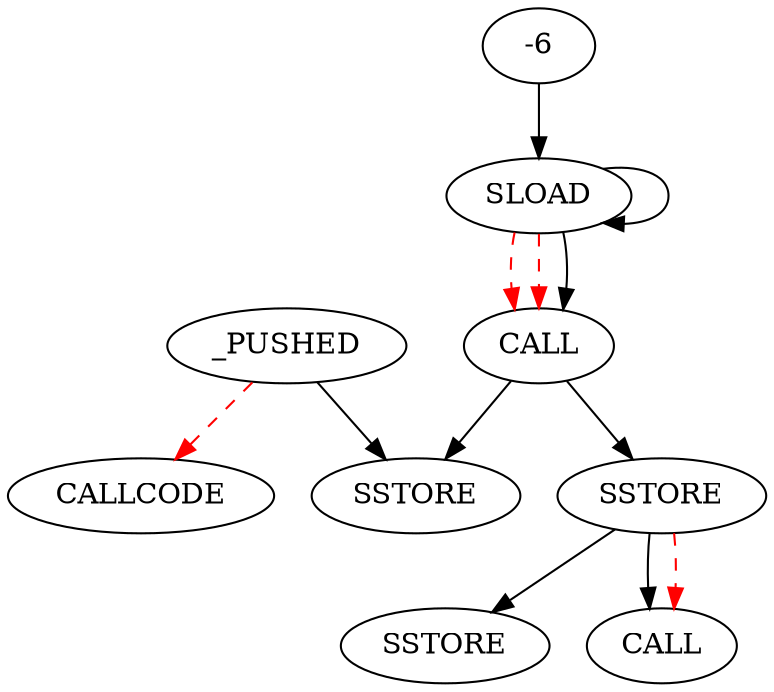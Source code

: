 // TEST
digraph {
	n12 [label=CALLCODE shape=oval]
	n2 [label=CALL shape=oval]
	n4 [label=SSTORE shape=oval]
	n11 [label=SSTORE shape=oval]
	n0 [label=_PUSHED shape=oval]
	n6 [label=CALL shape=oval]
	n3 [label=SSTORE shape=oval]
	n1 [label=SLOAD shape=oval]
	n0 -> n12 [label="" color=red style=dashed]
	n1 -> n2 [label="" color=red style=dashed]
	n1 -> n2 [label="" color=red style=dashed]
	n1 -> n2 [label="" color="" style=solid]
	n2 -> n4 [label="" color="" style=solid]
	n4 -> n11 [label="" color="" style=solid]
	n4 -> n6 [label="" color="" style=solid]
	n4 -> n6 [label="" color=red style=dashed]
	n2 -> n3 [label="" color="" style=solid]
	n0 -> n3 [label="" color="" style=solid]
	-6 -> n1 [label="" color="" style=solid]
	n1 -> n1 [label="" color="" style=""]
}
